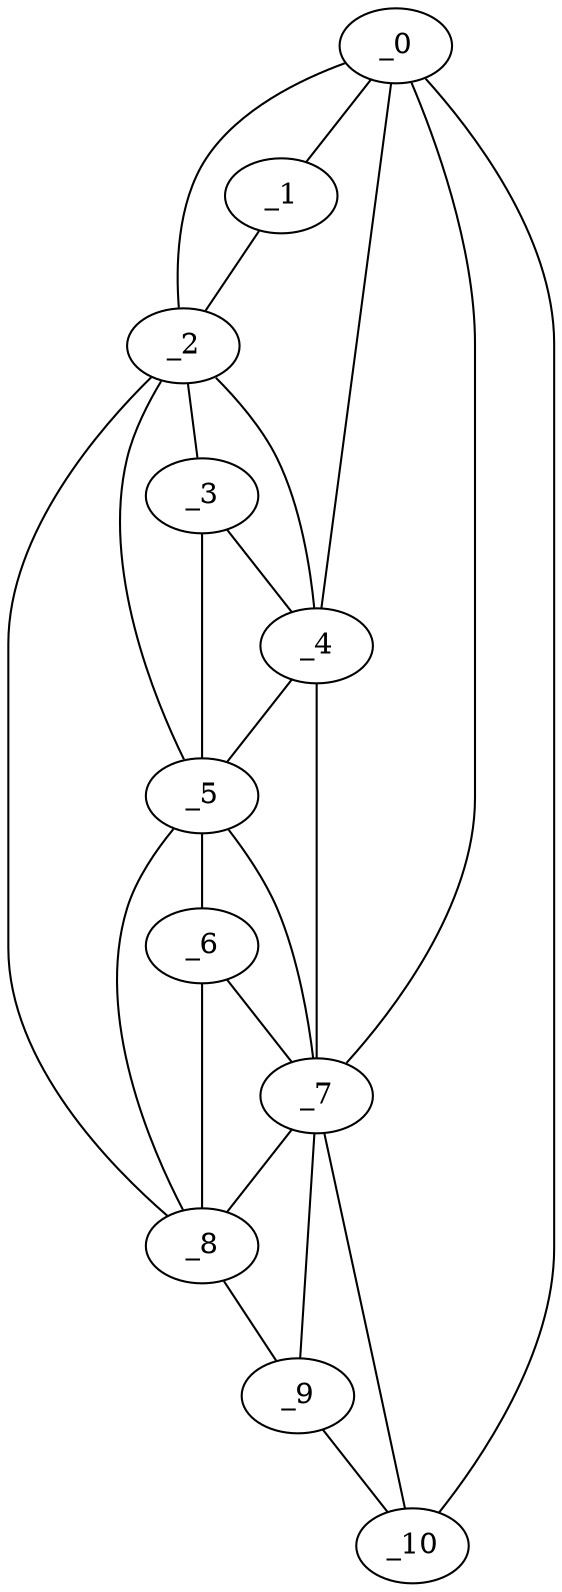 graph "obj44__225.gxl" {
	_0	 [x=1,
		y=73];
	_1	 [x=4,
		y=41];
	_0 -- _1	 [valence=1];
	_2	 [x=12,
		y=41];
	_0 -- _2	 [valence=2];
	_4	 [x=40,
		y=59];
	_0 -- _4	 [valence=1];
	_7	 [x=69,
		y=68];
	_0 -- _7	 [valence=1];
	_10	 [x=126,
		y=73];
	_0 -- _10	 [valence=1];
	_1 -- _2	 [valence=1];
	_3	 [x=40,
		y=55];
	_2 -- _3	 [valence=1];
	_2 -- _4	 [valence=2];
	_5	 [x=52,
		y=50];
	_2 -- _5	 [valence=2];
	_8	 [x=76,
		y=50];
	_2 -- _8	 [valence=1];
	_3 -- _4	 [valence=2];
	_3 -- _5	 [valence=2];
	_4 -- _5	 [valence=2];
	_4 -- _7	 [valence=2];
	_6	 [x=67,
		y=52];
	_5 -- _6	 [valence=2];
	_5 -- _7	 [valence=2];
	_5 -- _8	 [valence=2];
	_6 -- _7	 [valence=1];
	_6 -- _8	 [valence=2];
	_7 -- _8	 [valence=2];
	_9	 [x=87,
		y=53];
	_7 -- _9	 [valence=1];
	_7 -- _10	 [valence=2];
	_8 -- _9	 [valence=1];
	_9 -- _10	 [valence=1];
}
